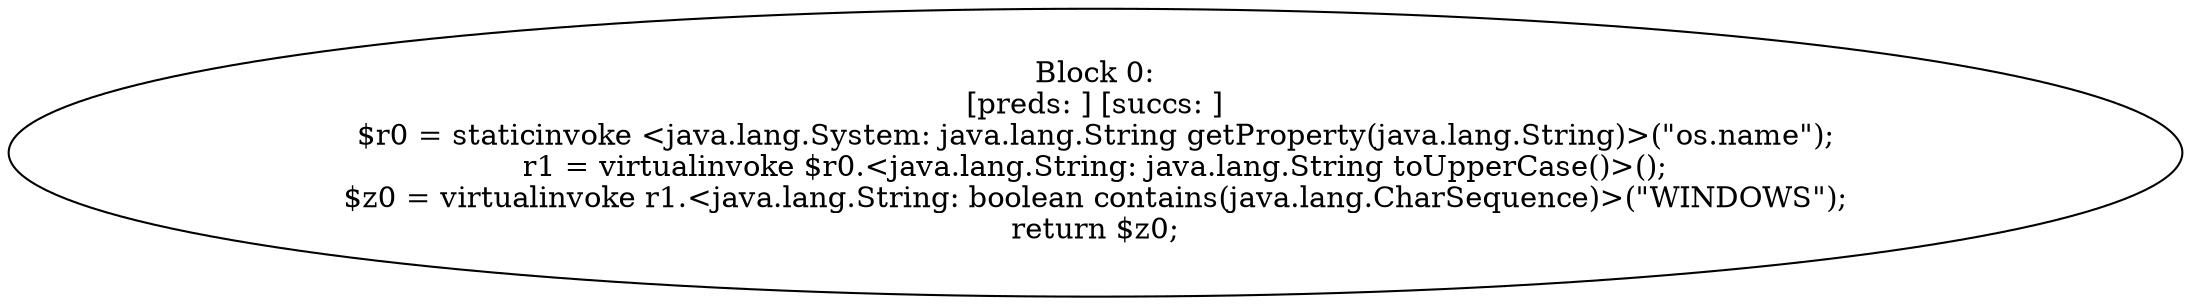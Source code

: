 digraph "unitGraph" {
    "Block 0:
[preds: ] [succs: ]
$r0 = staticinvoke <java.lang.System: java.lang.String getProperty(java.lang.String)>(\"os.name\");
r1 = virtualinvoke $r0.<java.lang.String: java.lang.String toUpperCase()>();
$z0 = virtualinvoke r1.<java.lang.String: boolean contains(java.lang.CharSequence)>(\"WINDOWS\");
return $z0;
"
}

